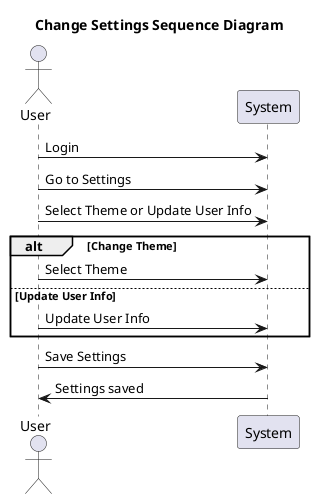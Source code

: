 @startuml change_settings_sequence

title Change Settings Sequence Diagram

actor User
participant System

User -> System: Login
User -> System: Go to Settings
User -> System: Select Theme or Update User Info

alt Change Theme
  User -> System: Select Theme
else Update User Info
  User -> System: Update User Info
end

User -> System: Save Settings
System -> User: Settings saved

@enduml